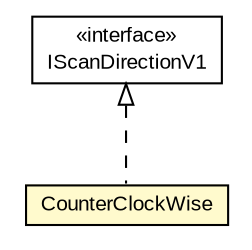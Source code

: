 #!/usr/local/bin/dot
#
# Class diagram 
# Generated by UMLGraph version R5_6-24-gf6e263 (http://www.umlgraph.org/)
#

digraph G {
	edge [fontname="arial",fontsize=10,labelfontname="arial",labelfontsize=10];
	node [fontname="arial",fontsize=10,shape=plaintext];
	nodesep=0.25;
	ranksep=0.5;
	// com.id.droneapi.impl.algorithm.v1.scandirection.IScanDirectionV1
	c1122 [label=<<table title="com.id.droneapi.impl.algorithm.v1.scandirection.IScanDirectionV1" border="0" cellborder="1" cellspacing="0" cellpadding="2" port="p" href="./IScanDirectionV1.html">
		<tr><td><table border="0" cellspacing="0" cellpadding="1">
<tr><td align="center" balign="center"> &#171;interface&#187; </td></tr>
<tr><td align="center" balign="center"> IScanDirectionV1 </td></tr>
		</table></td></tr>
		</table>>, URL="./IScanDirectionV1.html", fontname="arial", fontcolor="black", fontsize=10.0];
	// com.id.droneapi.impl.algorithm.v1.scandirection.CounterClockWise
	c1123 [label=<<table title="com.id.droneapi.impl.algorithm.v1.scandirection.CounterClockWise" border="0" cellborder="1" cellspacing="0" cellpadding="2" port="p" bgcolor="lemonChiffon" href="./CounterClockWise.html">
		<tr><td><table border="0" cellspacing="0" cellpadding="1">
<tr><td align="center" balign="center"> CounterClockWise </td></tr>
		</table></td></tr>
		</table>>, URL="./CounterClockWise.html", fontname="arial", fontcolor="black", fontsize=10.0];
	//com.id.droneapi.impl.algorithm.v1.scandirection.CounterClockWise implements com.id.droneapi.impl.algorithm.v1.scandirection.IScanDirectionV1
	c1122:p -> c1123:p [dir=back,arrowtail=empty,style=dashed];
}

